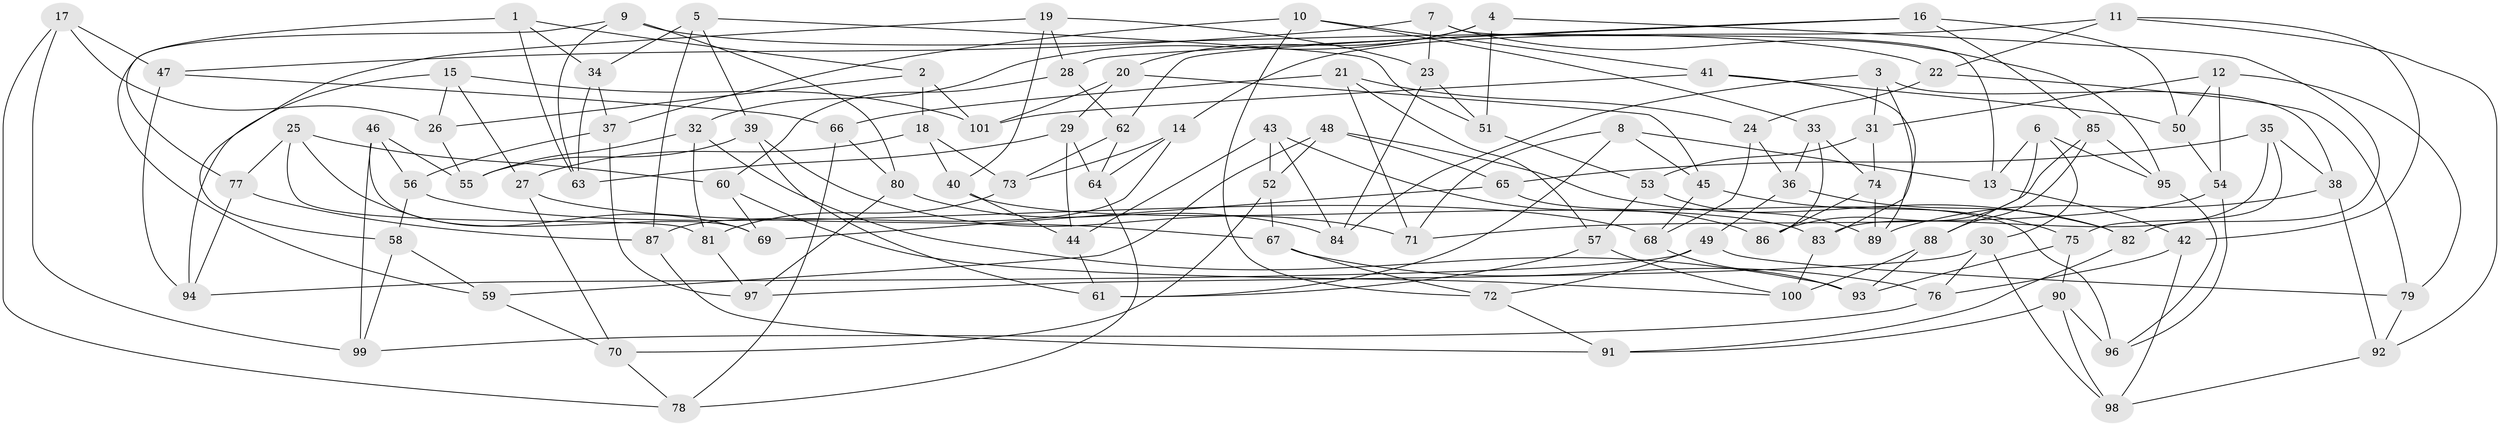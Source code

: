 // Generated by graph-tools (version 1.1) at 2025/58/03/09/25 04:58:54]
// undirected, 101 vertices, 202 edges
graph export_dot {
graph [start="1"]
  node [color=gray90,style=filled];
  1;
  2;
  3;
  4;
  5;
  6;
  7;
  8;
  9;
  10;
  11;
  12;
  13;
  14;
  15;
  16;
  17;
  18;
  19;
  20;
  21;
  22;
  23;
  24;
  25;
  26;
  27;
  28;
  29;
  30;
  31;
  32;
  33;
  34;
  35;
  36;
  37;
  38;
  39;
  40;
  41;
  42;
  43;
  44;
  45;
  46;
  47;
  48;
  49;
  50;
  51;
  52;
  53;
  54;
  55;
  56;
  57;
  58;
  59;
  60;
  61;
  62;
  63;
  64;
  65;
  66;
  67;
  68;
  69;
  70;
  71;
  72;
  73;
  74;
  75;
  76;
  77;
  78;
  79;
  80;
  81;
  82;
  83;
  84;
  85;
  86;
  87;
  88;
  89;
  90;
  91;
  92;
  93;
  94;
  95;
  96;
  97;
  98;
  99;
  100;
  101;
  1 -- 63;
  1 -- 34;
  1 -- 77;
  1 -- 2;
  2 -- 18;
  2 -- 26;
  2 -- 101;
  3 -- 31;
  3 -- 83;
  3 -- 84;
  3 -- 38;
  4 -- 20;
  4 -- 32;
  4 -- 51;
  4 -- 82;
  5 -- 39;
  5 -- 34;
  5 -- 87;
  5 -- 51;
  6 -- 95;
  6 -- 13;
  6 -- 30;
  6 -- 88;
  7 -- 47;
  7 -- 95;
  7 -- 23;
  7 -- 13;
  8 -- 61;
  8 -- 45;
  8 -- 71;
  8 -- 13;
  9 -- 80;
  9 -- 22;
  9 -- 59;
  9 -- 63;
  10 -- 41;
  10 -- 33;
  10 -- 72;
  10 -- 37;
  11 -- 14;
  11 -- 92;
  11 -- 22;
  11 -- 42;
  12 -- 79;
  12 -- 54;
  12 -- 50;
  12 -- 31;
  13 -- 42;
  14 -- 64;
  14 -- 73;
  14 -- 87;
  15 -- 27;
  15 -- 94;
  15 -- 26;
  15 -- 101;
  16 -- 62;
  16 -- 85;
  16 -- 50;
  16 -- 28;
  17 -- 78;
  17 -- 26;
  17 -- 47;
  17 -- 99;
  18 -- 73;
  18 -- 40;
  18 -- 27;
  19 -- 23;
  19 -- 58;
  19 -- 40;
  19 -- 28;
  20 -- 45;
  20 -- 101;
  20 -- 29;
  21 -- 71;
  21 -- 57;
  21 -- 24;
  21 -- 66;
  22 -- 24;
  22 -- 79;
  23 -- 84;
  23 -- 51;
  24 -- 68;
  24 -- 36;
  25 -- 60;
  25 -- 81;
  25 -- 69;
  25 -- 77;
  26 -- 55;
  27 -- 67;
  27 -- 70;
  28 -- 62;
  28 -- 60;
  29 -- 63;
  29 -- 44;
  29 -- 64;
  30 -- 76;
  30 -- 97;
  30 -- 98;
  31 -- 74;
  31 -- 53;
  32 -- 93;
  32 -- 81;
  32 -- 55;
  33 -- 36;
  33 -- 74;
  33 -- 86;
  34 -- 37;
  34 -- 63;
  35 -- 75;
  35 -- 83;
  35 -- 65;
  35 -- 38;
  36 -- 82;
  36 -- 49;
  37 -- 97;
  37 -- 56;
  38 -- 89;
  38 -- 92;
  39 -- 71;
  39 -- 61;
  39 -- 55;
  40 -- 44;
  40 -- 83;
  41 -- 89;
  41 -- 50;
  41 -- 101;
  42 -- 98;
  42 -- 76;
  43 -- 44;
  43 -- 84;
  43 -- 52;
  43 -- 86;
  44 -- 61;
  45 -- 75;
  45 -- 68;
  46 -- 55;
  46 -- 69;
  46 -- 99;
  46 -- 56;
  47 -- 66;
  47 -- 94;
  48 -- 65;
  48 -- 59;
  48 -- 52;
  48 -- 82;
  49 -- 94;
  49 -- 72;
  49 -- 79;
  50 -- 54;
  51 -- 53;
  52 -- 70;
  52 -- 67;
  53 -- 89;
  53 -- 57;
  54 -- 71;
  54 -- 96;
  56 -- 68;
  56 -- 58;
  57 -- 61;
  57 -- 100;
  58 -- 59;
  58 -- 99;
  59 -- 70;
  60 -- 69;
  60 -- 100;
  62 -- 64;
  62 -- 73;
  64 -- 78;
  65 -- 96;
  65 -- 69;
  66 -- 78;
  66 -- 80;
  67 -- 72;
  67 -- 76;
  68 -- 93;
  70 -- 78;
  72 -- 91;
  73 -- 81;
  74 -- 86;
  74 -- 89;
  75 -- 90;
  75 -- 93;
  76 -- 99;
  77 -- 87;
  77 -- 94;
  79 -- 92;
  80 -- 97;
  80 -- 84;
  81 -- 97;
  82 -- 91;
  83 -- 100;
  85 -- 88;
  85 -- 86;
  85 -- 95;
  87 -- 91;
  88 -- 93;
  88 -- 100;
  90 -- 98;
  90 -- 91;
  90 -- 96;
  92 -- 98;
  95 -- 96;
}
